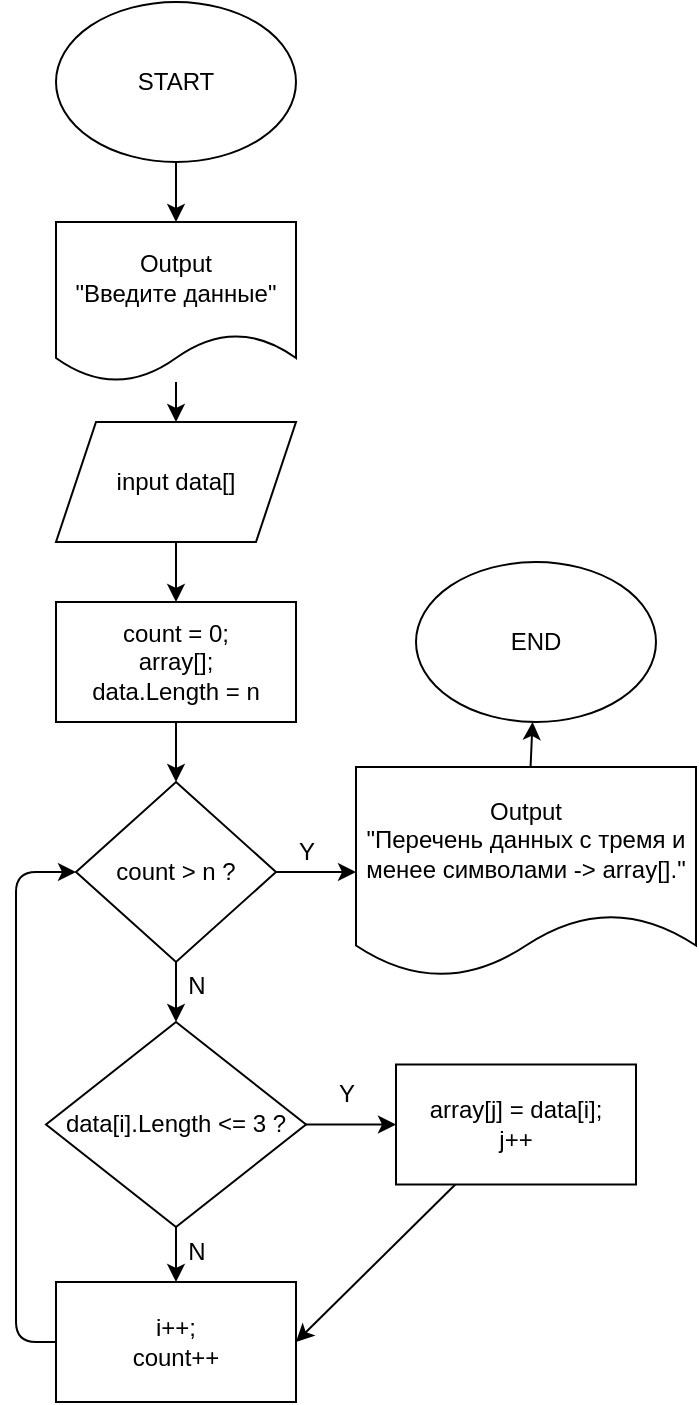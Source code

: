 <mxfile>
    <diagram id="fMaSo-0BsSniphUaTrRN" name="Page-1">
        <mxGraphModel dx="576" dy="520" grid="1" gridSize="10" guides="1" tooltips="1" connect="1" arrows="1" fold="1" page="1" pageScale="1" pageWidth="850" pageHeight="1100" math="0" shadow="0">
            <root>
                <mxCell id="0"/>
                <mxCell id="1" parent="0"/>
                <mxCell id="4" value="" style="edgeStyle=none;html=1;" edge="1" parent="1" source="2" target="3">
                    <mxGeometry relative="1" as="geometry"/>
                </mxCell>
                <mxCell id="2" value="START" style="ellipse;whiteSpace=wrap;html=1;" vertex="1" parent="1">
                    <mxGeometry x="340" y="10" width="120" height="80" as="geometry"/>
                </mxCell>
                <mxCell id="6" value="" style="edgeStyle=none;html=1;" edge="1" parent="1" source="3" target="5">
                    <mxGeometry relative="1" as="geometry"/>
                </mxCell>
                <mxCell id="3" value="Output&lt;br&gt;&quot;Введите данные&quot;" style="shape=document;whiteSpace=wrap;html=1;boundedLbl=1;" vertex="1" parent="1">
                    <mxGeometry x="340" y="120" width="120" height="80" as="geometry"/>
                </mxCell>
                <mxCell id="8" value="" style="edgeStyle=none;html=1;" edge="1" parent="1" source="5" target="7">
                    <mxGeometry relative="1" as="geometry"/>
                </mxCell>
                <mxCell id="5" value="input data[]" style="shape=parallelogram;perimeter=parallelogramPerimeter;whiteSpace=wrap;html=1;fixedSize=1;" vertex="1" parent="1">
                    <mxGeometry x="340" y="220" width="120" height="60" as="geometry"/>
                </mxCell>
                <mxCell id="10" value="" style="edgeStyle=none;html=1;" edge="1" parent="1" source="7" target="9">
                    <mxGeometry relative="1" as="geometry"/>
                </mxCell>
                <mxCell id="7" value="count = 0;&lt;br&gt;array[];&lt;br&gt;data.Length = n" style="whiteSpace=wrap;html=1;" vertex="1" parent="1">
                    <mxGeometry x="340" y="310" width="120" height="60" as="geometry"/>
                </mxCell>
                <mxCell id="12" value="" style="edgeStyle=none;html=1;" edge="1" parent="1" source="9" target="11">
                    <mxGeometry relative="1" as="geometry"/>
                </mxCell>
                <mxCell id="15" value="" style="edgeStyle=none;html=1;" edge="1" parent="1" source="9" target="14">
                    <mxGeometry relative="1" as="geometry"/>
                </mxCell>
                <mxCell id="9" value="count &amp;gt; n ?" style="rhombus;whiteSpace=wrap;html=1;" vertex="1" parent="1">
                    <mxGeometry x="350" y="400" width="100" height="90" as="geometry"/>
                </mxCell>
                <mxCell id="27" value="" style="edgeStyle=none;html=1;" edge="1" parent="1" source="11" target="26">
                    <mxGeometry relative="1" as="geometry"/>
                </mxCell>
                <mxCell id="11" value="Output&lt;br&gt;&quot;Перечень данных с тремя и менее символами -&amp;gt; array[].&quot;" style="shape=document;whiteSpace=wrap;html=1;boundedLbl=1;" vertex="1" parent="1">
                    <mxGeometry x="490" y="392.5" width="170" height="105" as="geometry"/>
                </mxCell>
                <mxCell id="13" value="Y" style="text;html=1;align=center;verticalAlign=middle;resizable=0;points=[];autosize=1;strokeColor=none;fillColor=none;" vertex="1" parent="1">
                    <mxGeometry x="450" y="420" width="30" height="30" as="geometry"/>
                </mxCell>
                <mxCell id="18" value="" style="edgeStyle=none;html=1;" edge="1" parent="1" source="14" target="17">
                    <mxGeometry relative="1" as="geometry"/>
                </mxCell>
                <mxCell id="22" value="" style="edgeStyle=none;html=1;" edge="1" parent="1" source="14" target="21">
                    <mxGeometry relative="1" as="geometry"/>
                </mxCell>
                <mxCell id="14" value="data[i].Length &amp;lt;= 3 ?" style="rhombus;whiteSpace=wrap;html=1;" vertex="1" parent="1">
                    <mxGeometry x="335" y="520" width="130" height="102.5" as="geometry"/>
                </mxCell>
                <mxCell id="16" value="N" style="text;html=1;align=center;verticalAlign=middle;resizable=0;points=[];autosize=1;strokeColor=none;fillColor=none;" vertex="1" parent="1">
                    <mxGeometry x="395" y="486.5" width="30" height="30" as="geometry"/>
                </mxCell>
                <mxCell id="24" style="edgeStyle=none;html=1;entryX=1;entryY=0.5;entryDx=0;entryDy=0;" edge="1" parent="1" source="17" target="21">
                    <mxGeometry relative="1" as="geometry"/>
                </mxCell>
                <mxCell id="17" value="array[j] = data[i];&lt;br&gt;j++" style="whiteSpace=wrap;html=1;" vertex="1" parent="1">
                    <mxGeometry x="510" y="541.25" width="120" height="60" as="geometry"/>
                </mxCell>
                <mxCell id="19" value="&lt;span style=&quot;color: rgba(0, 0, 0, 0); font-family: monospace; font-size: 0px; text-align: start;&quot;&gt;%3CmxGraphModel%3E%3Croot%3E%3CmxCell%20id%3D%220%22%2F%3E%3CmxCell%20id%3D%221%22%20parent%3D%220%22%2F%3E%3CmxCell%20id%3D%222%22%20value%3D%22Y%22%20style%3D%22text%3Bhtml%3D1%3Balign%3Dcenter%3BverticalAlign%3Dmiddle%3Bresizable%3D0%3Bpoints%3D%5B%5D%3Bautosize%3D1%3BstrokeColor%3Dnone%3BfillColor%3Dnone%3B%22%20vertex%3D%221%22%20parent%3D%221%22%3E%3CmxGeometry%20x%3D%22450%22%20y%3D%22420%22%20width%3D%2230%22%20height%3D%2230%22%20as%3D%22geometry%22%2F%3E%3C%2FmxCell%3E%3C%2Froot%3E%3C%2FmxGraphModel%3E&lt;/span&gt;" style="text;html=1;align=center;verticalAlign=middle;resizable=0;points=[];autosize=1;strokeColor=none;fillColor=none;" vertex="1" parent="1">
                    <mxGeometry x="500" y="535" width="20" height="30" as="geometry"/>
                </mxCell>
                <mxCell id="20" value="Y" style="text;html=1;align=center;verticalAlign=middle;resizable=0;points=[];autosize=1;strokeColor=none;fillColor=none;" vertex="1" parent="1">
                    <mxGeometry x="470" y="541.25" width="30" height="30" as="geometry"/>
                </mxCell>
                <mxCell id="25" style="edgeStyle=none;html=1;entryX=0;entryY=0.5;entryDx=0;entryDy=0;" edge="1" parent="1" source="21" target="9">
                    <mxGeometry relative="1" as="geometry">
                        <mxPoint x="310" y="440" as="targetPoint"/>
                        <Array as="points">
                            <mxPoint x="320" y="680"/>
                            <mxPoint x="320" y="560"/>
                            <mxPoint x="320" y="445"/>
                        </Array>
                    </mxGeometry>
                </mxCell>
                <mxCell id="21" value="i++;&lt;br&gt;count++" style="whiteSpace=wrap;html=1;" vertex="1" parent="1">
                    <mxGeometry x="340" y="650" width="120" height="60" as="geometry"/>
                </mxCell>
                <mxCell id="23" value="N" style="text;html=1;align=center;verticalAlign=middle;resizable=0;points=[];autosize=1;strokeColor=none;fillColor=none;" vertex="1" parent="1">
                    <mxGeometry x="395" y="620" width="30" height="30" as="geometry"/>
                </mxCell>
                <mxCell id="26" value="END" style="ellipse;whiteSpace=wrap;html=1;" vertex="1" parent="1">
                    <mxGeometry x="520" y="290" width="120" height="80" as="geometry"/>
                </mxCell>
            </root>
        </mxGraphModel>
    </diagram>
</mxfile>